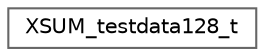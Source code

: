 digraph "类继承关系图"
{
 // LATEX_PDF_SIZE
  bgcolor="transparent";
  edge [fontname=Helvetica,fontsize=10,labelfontname=Helvetica,labelfontsize=10];
  node [fontname=Helvetica,fontsize=10,shape=box,height=0.2,width=0.4];
  rankdir="LR";
  Node0 [id="Node000000",label="XSUM_testdata128_t",height=0.2,width=0.4,color="grey40", fillcolor="white", style="filled",URL="$struct_x_s_u_m__testdata128__t.html",tooltip=" "];
}

